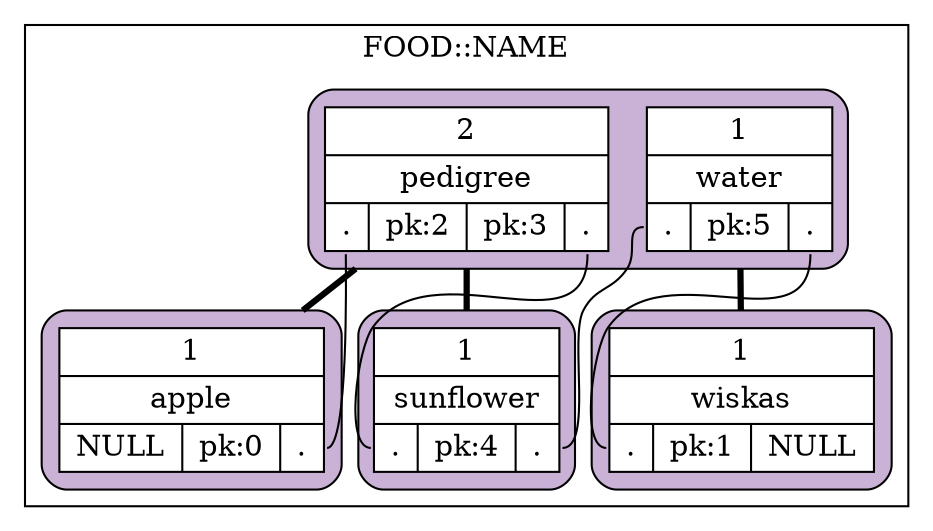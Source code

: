 digraph G {
    graph [compound=true]
    subgraph cluster0 {
    label = "FOOD::NAME"
    subgraph cluster1 {
    style="rounded,filled"
    color=black
    fillcolor=9
    colorscheme=paired10
    label=""

    node[shape=record style="filled" color=black fillcolor=white]
    apple [label="{<counter> 1 | <key> apple | { <left> NULL | pk:0 | <right> . }}"]
    }
    subgraph cluster2 {
    style="rounded,filled"
    color=black
    fillcolor=9
    colorscheme=paired10
    label=""

    node[shape=record style="filled" color=black fillcolor=white]

    pedigree [label="{<counter> 2 | <key> pedigree | { <left> . | pk:2 | pk:3 | <right> . }}"]
    water [label="{<counter> 1 | <key> water | { <left> . | pk:5 | <right> . }}"]

    }
    subgraph cluster3 {
    style="rounded,filled"
    color=black
    fillcolor=9
    colorscheme=paired10
    label=""

    node[shape=record style="filled" color=black fillcolor=white]
    wiskas [label="{<counter> 1 | <key> wiskas | { <left> . | pk:1 | <right> NULL }}"]
    }

    subgraph cluster4 {
    style="rounded,filled"
    color=black
    fillcolor=9
    colorscheme=paired10
    label=""

    node[shape=record style="filled" color=black fillcolor=white]
    sunflower [label="{<counter> 1 | <key> sunflower | { <left> . | pk:4 | <right> . }}"]
    }

    apple:right -> pedigree:left [dir=none constraint=false]
    pedigree:right -> sunflower:left [dir=none constraint=false]
    sunflower:right -> water:left [dir=none constraint=false]
    water:right -> wiskas:left [dir=none constraint=false]

    pedigree -> apple [ltail="cluster2", lhead="cluster1", dir=none, penwidth=3]
    pedigree -> sunflower [ltail="cluster2", lhead="cluster4", dir=none, penwidth=3]
    water -> wiskas [ltail="cluster2", lhead="cluster3", dir=none, penwidth=3]
    }
}